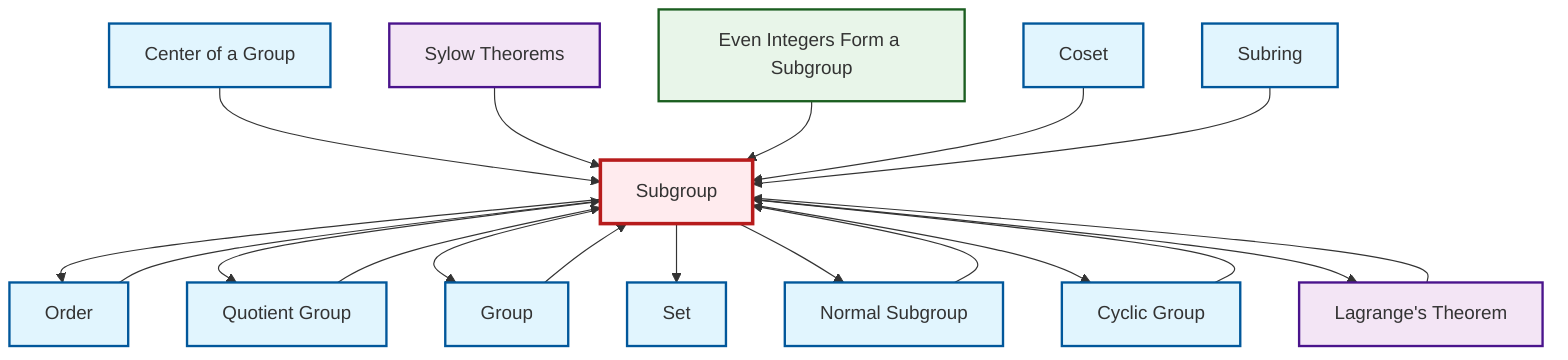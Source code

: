 graph TD
    classDef definition fill:#e1f5fe,stroke:#01579b,stroke-width:2px
    classDef theorem fill:#f3e5f5,stroke:#4a148c,stroke-width:2px
    classDef axiom fill:#fff3e0,stroke:#e65100,stroke-width:2px
    classDef example fill:#e8f5e9,stroke:#1b5e20,stroke-width:2px
    classDef current fill:#ffebee,stroke:#b71c1c,stroke-width:3px
    def-center-of-group["Center of a Group"]:::definition
    def-coset["Coset"]:::definition
    thm-lagrange["Lagrange's Theorem"]:::theorem
    thm-sylow["Sylow Theorems"]:::theorem
    def-cyclic-group["Cyclic Group"]:::definition
    def-subring["Subring"]:::definition
    def-set["Set"]:::definition
    ex-even-integers-subgroup["Even Integers Form a Subgroup"]:::example
    def-normal-subgroup["Normal Subgroup"]:::definition
    def-quotient-group["Quotient Group"]:::definition
    def-group["Group"]:::definition
    def-order["Order"]:::definition
    def-subgroup["Subgroup"]:::definition
    def-center-of-group --> def-subgroup
    thm-sylow --> def-subgroup
    def-cyclic-group --> def-subgroup
    def-order --> def-subgroup
    ex-even-integers-subgroup --> def-subgroup
    def-coset --> def-subgroup
    thm-lagrange --> def-subgroup
    def-subgroup --> def-order
    def-subgroup --> def-quotient-group
    def-quotient-group --> def-subgroup
    def-subgroup --> def-group
    def-subgroup --> def-set
    def-subring --> def-subgroup
    def-normal-subgroup --> def-subgroup
    def-subgroup --> def-normal-subgroup
    def-group --> def-subgroup
    def-subgroup --> def-cyclic-group
    def-subgroup --> thm-lagrange
    class def-subgroup current